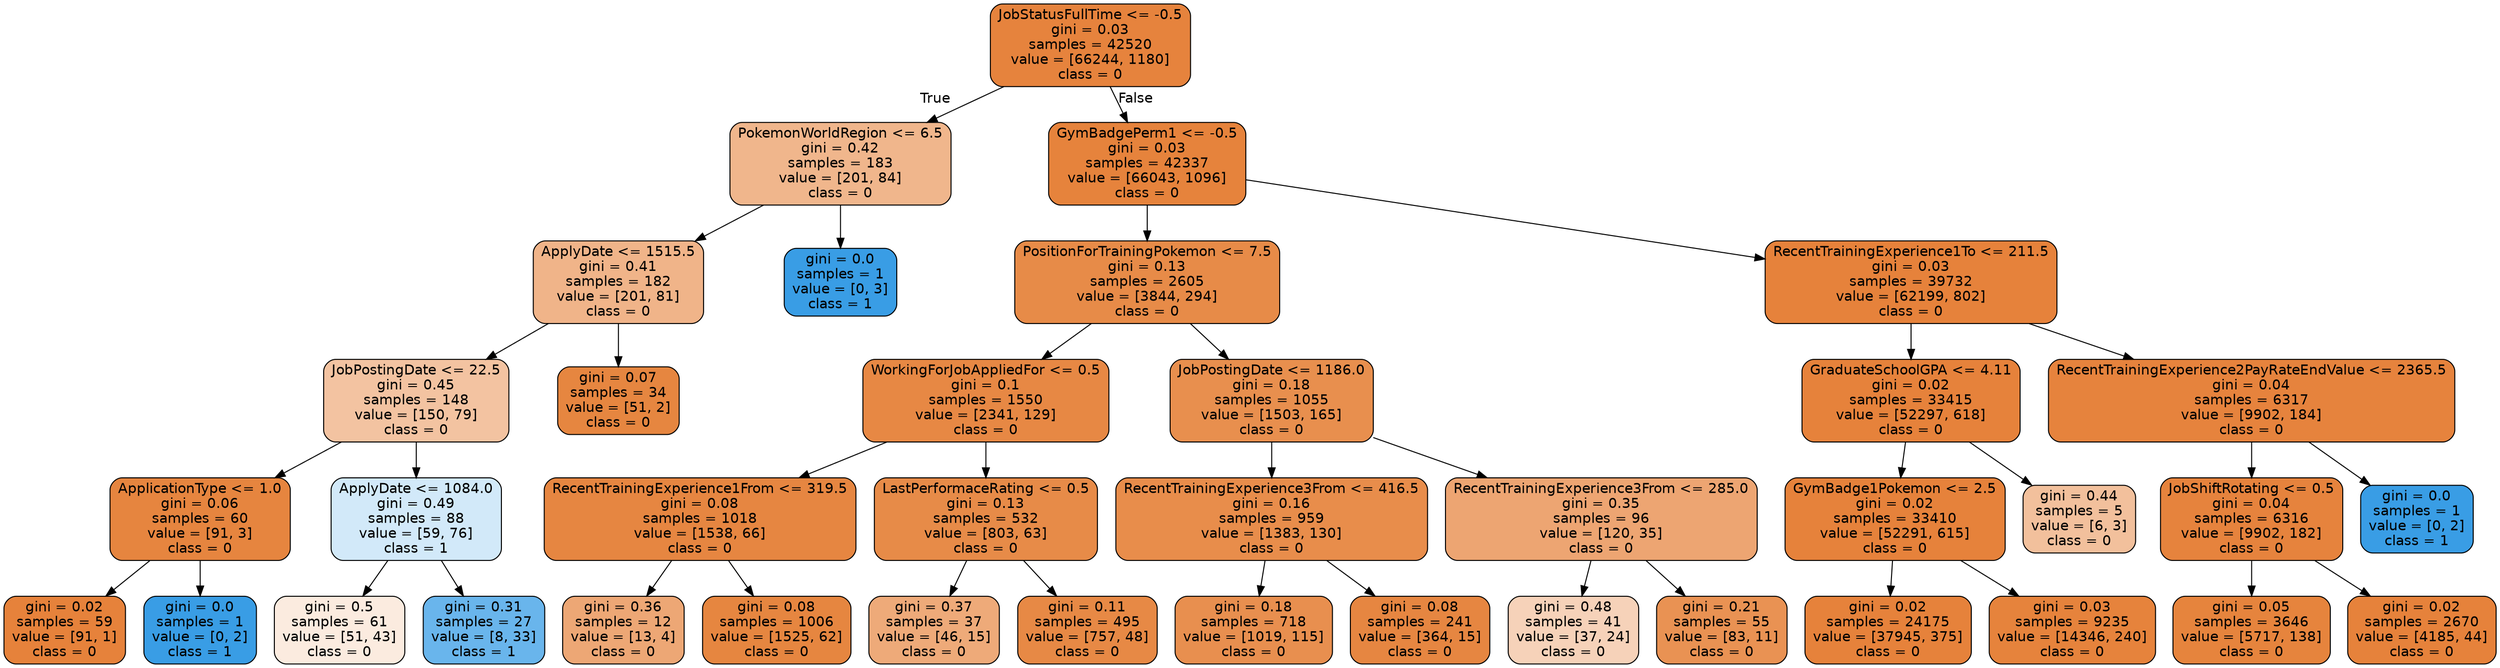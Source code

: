 digraph Tree {
node [shape=box, style="filled, rounded", color="black", fontname=helvetica] ;
edge [fontname=helvetica] ;
0 [label="JobStatusFullTime <= -0.5\ngini = 0.03\nsamples = 42520\nvalue = [66244, 1180]\nclass = 0", fillcolor="#e58139fa"] ;
1 [label="PokemonWorldRegion <= 6.5\ngini = 0.42\nsamples = 183\nvalue = [201, 84]\nclass = 0", fillcolor="#e5813994"] ;
0 -> 1 [labeldistance=2.5, labelangle=45, headlabel="True"] ;
2 [label="ApplyDate <= 1515.5\ngini = 0.41\nsamples = 182\nvalue = [201, 81]\nclass = 0", fillcolor="#e5813998"] ;
1 -> 2 ;
3 [label="JobPostingDate <= 22.5\ngini = 0.45\nsamples = 148\nvalue = [150, 79]\nclass = 0", fillcolor="#e5813979"] ;
2 -> 3 ;
4 [label="ApplicationType <= 1.0\ngini = 0.06\nsamples = 60\nvalue = [91, 3]\nclass = 0", fillcolor="#e58139f7"] ;
3 -> 4 ;
5 [label="gini = 0.02\nsamples = 59\nvalue = [91, 1]\nclass = 0", fillcolor="#e58139fc"] ;
4 -> 5 ;
6 [label="gini = 0.0\nsamples = 1\nvalue = [0, 2]\nclass = 1", fillcolor="#399de5ff"] ;
4 -> 6 ;
7 [label="ApplyDate <= 1084.0\ngini = 0.49\nsamples = 88\nvalue = [59, 76]\nclass = 1", fillcolor="#399de539"] ;
3 -> 7 ;
8 [label="gini = 0.5\nsamples = 61\nvalue = [51, 43]\nclass = 0", fillcolor="#e5813928"] ;
7 -> 8 ;
9 [label="gini = 0.31\nsamples = 27\nvalue = [8, 33]\nclass = 1", fillcolor="#399de5c1"] ;
7 -> 9 ;
10 [label="gini = 0.07\nsamples = 34\nvalue = [51, 2]\nclass = 0", fillcolor="#e58139f5"] ;
2 -> 10 ;
11 [label="gini = 0.0\nsamples = 1\nvalue = [0, 3]\nclass = 1", fillcolor="#399de5ff"] ;
1 -> 11 ;
12 [label="GymBadgePerm1 <= -0.5\ngini = 0.03\nsamples = 42337\nvalue = [66043, 1096]\nclass = 0", fillcolor="#e58139fb"] ;
0 -> 12 [labeldistance=2.5, labelangle=-45, headlabel="False"] ;
13 [label="PositionForTrainingPokemon <= 7.5\ngini = 0.13\nsamples = 2605\nvalue = [3844, 294]\nclass = 0", fillcolor="#e58139eb"] ;
12 -> 13 ;
14 [label="WorkingForJobAppliedFor <= 0.5\ngini = 0.1\nsamples = 1550\nvalue = [2341, 129]\nclass = 0", fillcolor="#e58139f1"] ;
13 -> 14 ;
15 [label="RecentTrainingExperience1From <= 319.5\ngini = 0.08\nsamples = 1018\nvalue = [1538, 66]\nclass = 0", fillcolor="#e58139f4"] ;
14 -> 15 ;
16 [label="gini = 0.36\nsamples = 12\nvalue = [13, 4]\nclass = 0", fillcolor="#e58139b1"] ;
15 -> 16 ;
17 [label="gini = 0.08\nsamples = 1006\nvalue = [1525, 62]\nclass = 0", fillcolor="#e58139f5"] ;
15 -> 17 ;
18 [label="LastPerformaceRating <= 0.5\ngini = 0.13\nsamples = 532\nvalue = [803, 63]\nclass = 0", fillcolor="#e58139eb"] ;
14 -> 18 ;
19 [label="gini = 0.37\nsamples = 37\nvalue = [46, 15]\nclass = 0", fillcolor="#e58139ac"] ;
18 -> 19 ;
20 [label="gini = 0.11\nsamples = 495\nvalue = [757, 48]\nclass = 0", fillcolor="#e58139ef"] ;
18 -> 20 ;
21 [label="JobPostingDate <= 1186.0\ngini = 0.18\nsamples = 1055\nvalue = [1503, 165]\nclass = 0", fillcolor="#e58139e3"] ;
13 -> 21 ;
22 [label="RecentTrainingExperience3From <= 416.5\ngini = 0.16\nsamples = 959\nvalue = [1383, 130]\nclass = 0", fillcolor="#e58139e7"] ;
21 -> 22 ;
23 [label="gini = 0.18\nsamples = 718\nvalue = [1019, 115]\nclass = 0", fillcolor="#e58139e2"] ;
22 -> 23 ;
24 [label="gini = 0.08\nsamples = 241\nvalue = [364, 15]\nclass = 0", fillcolor="#e58139f4"] ;
22 -> 24 ;
25 [label="RecentTrainingExperience3From <= 285.0\ngini = 0.35\nsamples = 96\nvalue = [120, 35]\nclass = 0", fillcolor="#e58139b5"] ;
21 -> 25 ;
26 [label="gini = 0.48\nsamples = 41\nvalue = [37, 24]\nclass = 0", fillcolor="#e581395a"] ;
25 -> 26 ;
27 [label="gini = 0.21\nsamples = 55\nvalue = [83, 11]\nclass = 0", fillcolor="#e58139dd"] ;
25 -> 27 ;
28 [label="RecentTrainingExperience1To <= 211.5\ngini = 0.03\nsamples = 39732\nvalue = [62199, 802]\nclass = 0", fillcolor="#e58139fc"] ;
12 -> 28 ;
29 [label="GraduateSchoolGPA <= 4.11\ngini = 0.02\nsamples = 33415\nvalue = [52297, 618]\nclass = 0", fillcolor="#e58139fc"] ;
28 -> 29 ;
30 [label="GymBadge1Pokemon <= 2.5\ngini = 0.02\nsamples = 33410\nvalue = [52291, 615]\nclass = 0", fillcolor="#e58139fc"] ;
29 -> 30 ;
31 [label="gini = 0.02\nsamples = 24175\nvalue = [37945, 375]\nclass = 0", fillcolor="#e58139fc"] ;
30 -> 31 ;
32 [label="gini = 0.03\nsamples = 9235\nvalue = [14346, 240]\nclass = 0", fillcolor="#e58139fb"] ;
30 -> 32 ;
33 [label="gini = 0.44\nsamples = 5\nvalue = [6, 3]\nclass = 0", fillcolor="#e581397f"] ;
29 -> 33 ;
34 [label="RecentTrainingExperience2PayRateEndValue <= 2365.5\ngini = 0.04\nsamples = 6317\nvalue = [9902, 184]\nclass = 0", fillcolor="#e58139fa"] ;
28 -> 34 ;
35 [label="JobShiftRotating <= 0.5\ngini = 0.04\nsamples = 6316\nvalue = [9902, 182]\nclass = 0", fillcolor="#e58139fa"] ;
34 -> 35 ;
36 [label="gini = 0.05\nsamples = 3646\nvalue = [5717, 138]\nclass = 0", fillcolor="#e58139f9"] ;
35 -> 36 ;
37 [label="gini = 0.02\nsamples = 2670\nvalue = [4185, 44]\nclass = 0", fillcolor="#e58139fc"] ;
35 -> 37 ;
38 [label="gini = 0.0\nsamples = 1\nvalue = [0, 2]\nclass = 1", fillcolor="#399de5ff"] ;
34 -> 38 ;
}